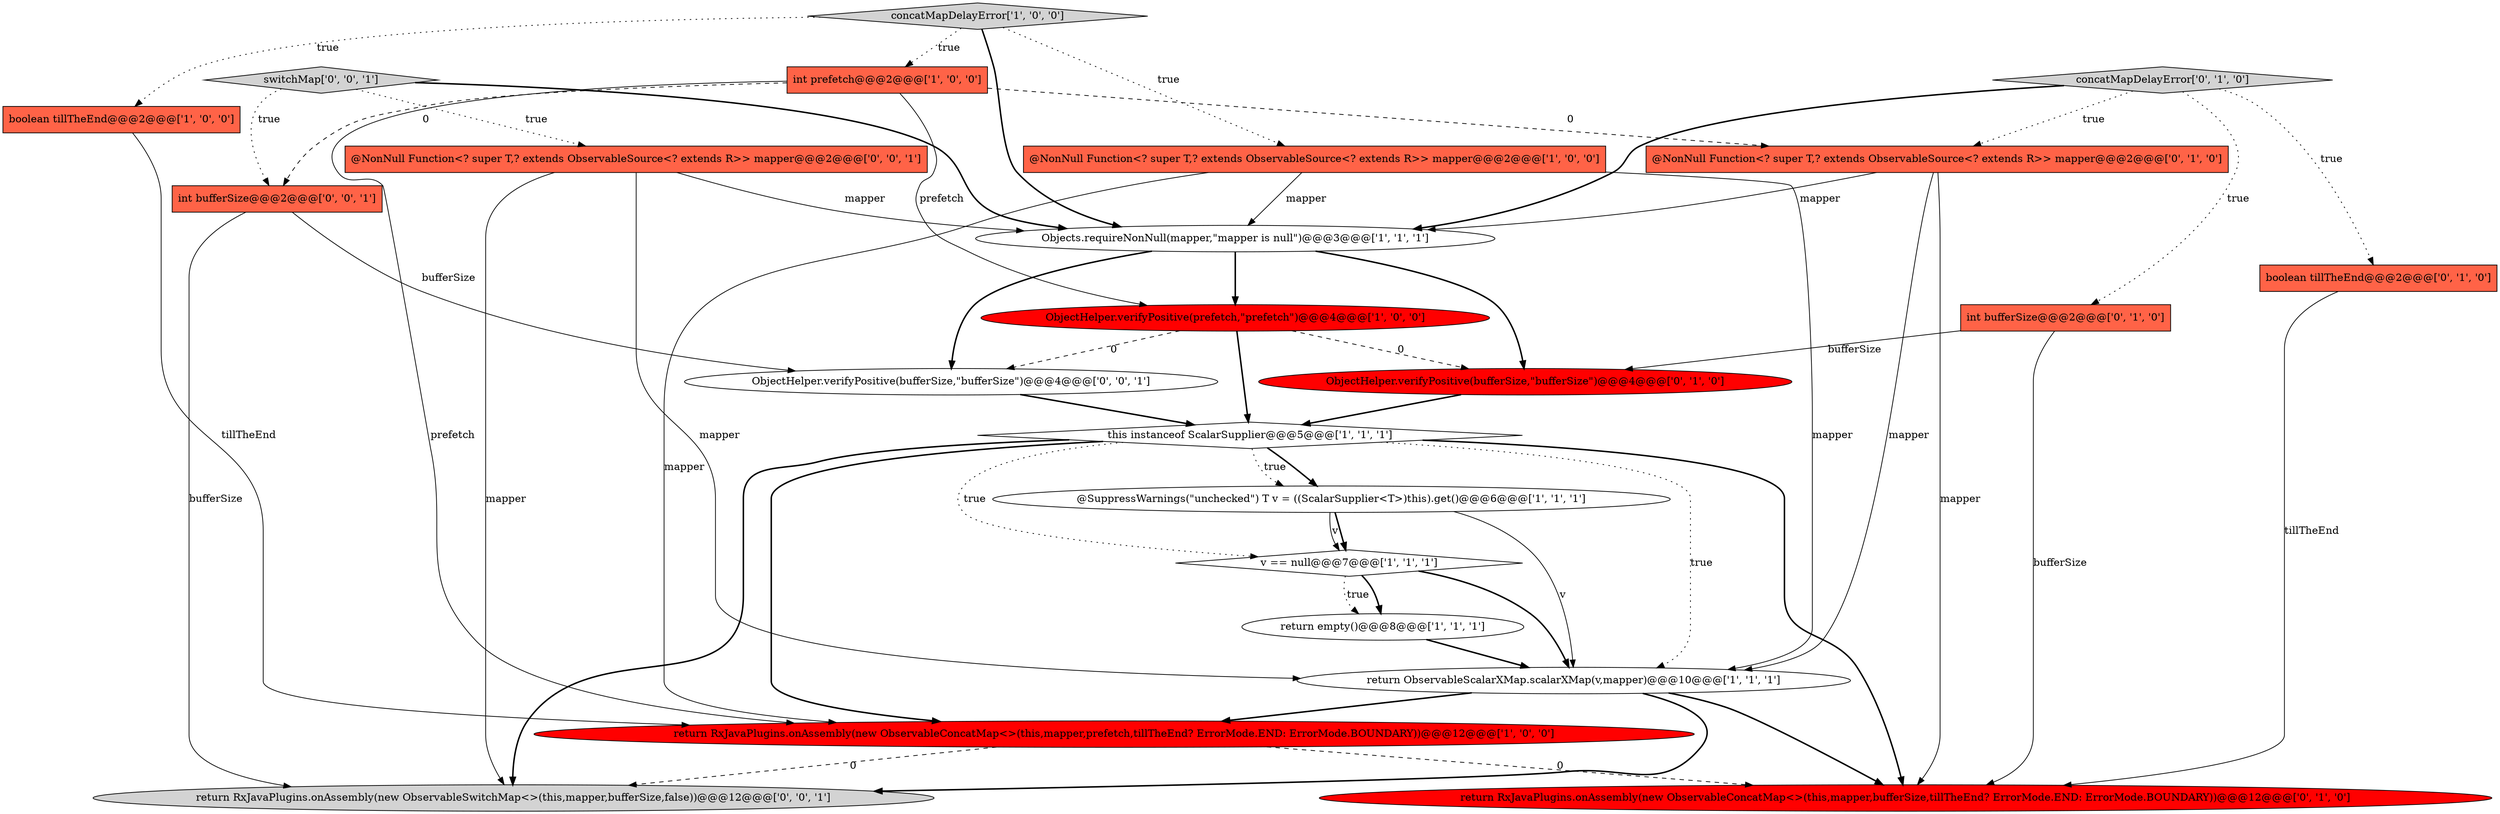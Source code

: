 digraph {
5 [style = filled, label = "return ObservableScalarXMap.scalarXMap(v,mapper)@@@10@@@['1', '1', '1']", fillcolor = white, shape = ellipse image = "AAA0AAABBB1BBB"];
8 [style = filled, label = "@SuppressWarnings(\"unchecked\") T v = ((ScalarSupplier<T>)this).get()@@@6@@@['1', '1', '1']", fillcolor = white, shape = ellipse image = "AAA0AAABBB1BBB"];
16 [style = filled, label = "return RxJavaPlugins.onAssembly(new ObservableConcatMap<>(this,mapper,bufferSize,tillTheEnd? ErrorMode.END: ErrorMode.BOUNDARY))@@@12@@@['0', '1', '0']", fillcolor = red, shape = ellipse image = "AAA1AAABBB2BBB"];
11 [style = filled, label = "int prefetch@@@2@@@['1', '0', '0']", fillcolor = tomato, shape = box image = "AAA1AAABBB1BBB"];
14 [style = filled, label = "ObjectHelper.verifyPositive(bufferSize,\"bufferSize\")@@@4@@@['0', '1', '0']", fillcolor = red, shape = ellipse image = "AAA1AAABBB2BBB"];
3 [style = filled, label = "ObjectHelper.verifyPositive(prefetch,\"prefetch\")@@@4@@@['1', '0', '0']", fillcolor = red, shape = ellipse image = "AAA1AAABBB1BBB"];
19 [style = filled, label = "@NonNull Function<? super T,? extends ObservableSource<? extends R>> mapper@@@2@@@['0', '0', '1']", fillcolor = tomato, shape = box image = "AAA0AAABBB3BBB"];
20 [style = filled, label = "int bufferSize@@@2@@@['0', '0', '1']", fillcolor = tomato, shape = box image = "AAA0AAABBB3BBB"];
0 [style = filled, label = "return empty()@@@8@@@['1', '1', '1']", fillcolor = white, shape = ellipse image = "AAA0AAABBB1BBB"];
1 [style = filled, label = "v == null@@@7@@@['1', '1', '1']", fillcolor = white, shape = diamond image = "AAA0AAABBB1BBB"];
22 [style = filled, label = "return RxJavaPlugins.onAssembly(new ObservableSwitchMap<>(this,mapper,bufferSize,false))@@@12@@@['0', '0', '1']", fillcolor = lightgray, shape = ellipse image = "AAA0AAABBB3BBB"];
4 [style = filled, label = "return RxJavaPlugins.onAssembly(new ObservableConcatMap<>(this,mapper,prefetch,tillTheEnd? ErrorMode.END: ErrorMode.BOUNDARY))@@@12@@@['1', '0', '0']", fillcolor = red, shape = ellipse image = "AAA1AAABBB1BBB"];
6 [style = filled, label = "concatMapDelayError['1', '0', '0']", fillcolor = lightgray, shape = diamond image = "AAA0AAABBB1BBB"];
15 [style = filled, label = "int bufferSize@@@2@@@['0', '1', '0']", fillcolor = tomato, shape = box image = "AAA0AAABBB2BBB"];
13 [style = filled, label = "concatMapDelayError['0', '1', '0']", fillcolor = lightgray, shape = diamond image = "AAA0AAABBB2BBB"];
18 [style = filled, label = "switchMap['0', '0', '1']", fillcolor = lightgray, shape = diamond image = "AAA0AAABBB3BBB"];
21 [style = filled, label = "ObjectHelper.verifyPositive(bufferSize,\"bufferSize\")@@@4@@@['0', '0', '1']", fillcolor = white, shape = ellipse image = "AAA0AAABBB3BBB"];
9 [style = filled, label = "@NonNull Function<? super T,? extends ObservableSource<? extends R>> mapper@@@2@@@['1', '0', '0']", fillcolor = tomato, shape = box image = "AAA0AAABBB1BBB"];
12 [style = filled, label = "boolean tillTheEnd@@@2@@@['0', '1', '0']", fillcolor = tomato, shape = box image = "AAA0AAABBB2BBB"];
17 [style = filled, label = "@NonNull Function<? super T,? extends ObservableSource<? extends R>> mapper@@@2@@@['0', '1', '0']", fillcolor = tomato, shape = box image = "AAA1AAABBB2BBB"];
2 [style = filled, label = "Objects.requireNonNull(mapper,\"mapper is null\")@@@3@@@['1', '1', '1']", fillcolor = white, shape = ellipse image = "AAA0AAABBB1BBB"];
10 [style = filled, label = "this instanceof ScalarSupplier@@@5@@@['1', '1', '1']", fillcolor = white, shape = diamond image = "AAA0AAABBB1BBB"];
7 [style = filled, label = "boolean tillTheEnd@@@2@@@['1', '0', '0']", fillcolor = tomato, shape = box image = "AAA0AAABBB1BBB"];
1->5 [style = bold, label=""];
10->22 [style = bold, label=""];
9->2 [style = solid, label="mapper"];
17->16 [style = solid, label="mapper"];
21->10 [style = bold, label=""];
10->8 [style = dotted, label="true"];
13->17 [style = dotted, label="true"];
8->5 [style = solid, label="v"];
8->1 [style = solid, label="v"];
20->21 [style = solid, label="bufferSize"];
4->16 [style = dashed, label="0"];
11->20 [style = dashed, label="0"];
13->12 [style = dotted, label="true"];
3->21 [style = dashed, label="0"];
2->3 [style = bold, label=""];
11->4 [style = solid, label="prefetch"];
18->19 [style = dotted, label="true"];
14->10 [style = bold, label=""];
19->2 [style = solid, label="mapper"];
1->0 [style = bold, label=""];
11->17 [style = dashed, label="0"];
18->20 [style = dotted, label="true"];
4->22 [style = dashed, label="0"];
18->2 [style = bold, label=""];
10->5 [style = dotted, label="true"];
19->22 [style = solid, label="mapper"];
9->4 [style = solid, label="mapper"];
17->2 [style = solid, label="mapper"];
6->2 [style = bold, label=""];
5->16 [style = bold, label=""];
8->1 [style = bold, label=""];
9->5 [style = solid, label="mapper"];
3->10 [style = bold, label=""];
12->16 [style = solid, label="tillTheEnd"];
17->5 [style = solid, label="mapper"];
15->16 [style = solid, label="bufferSize"];
10->8 [style = bold, label=""];
10->16 [style = bold, label=""];
6->9 [style = dotted, label="true"];
2->21 [style = bold, label=""];
0->5 [style = bold, label=""];
5->4 [style = bold, label=""];
2->14 [style = bold, label=""];
10->4 [style = bold, label=""];
6->7 [style = dotted, label="true"];
19->5 [style = solid, label="mapper"];
13->15 [style = dotted, label="true"];
1->0 [style = dotted, label="true"];
10->1 [style = dotted, label="true"];
6->11 [style = dotted, label="true"];
3->14 [style = dashed, label="0"];
5->22 [style = bold, label=""];
11->3 [style = solid, label="prefetch"];
15->14 [style = solid, label="bufferSize"];
7->4 [style = solid, label="tillTheEnd"];
13->2 [style = bold, label=""];
20->22 [style = solid, label="bufferSize"];
}
